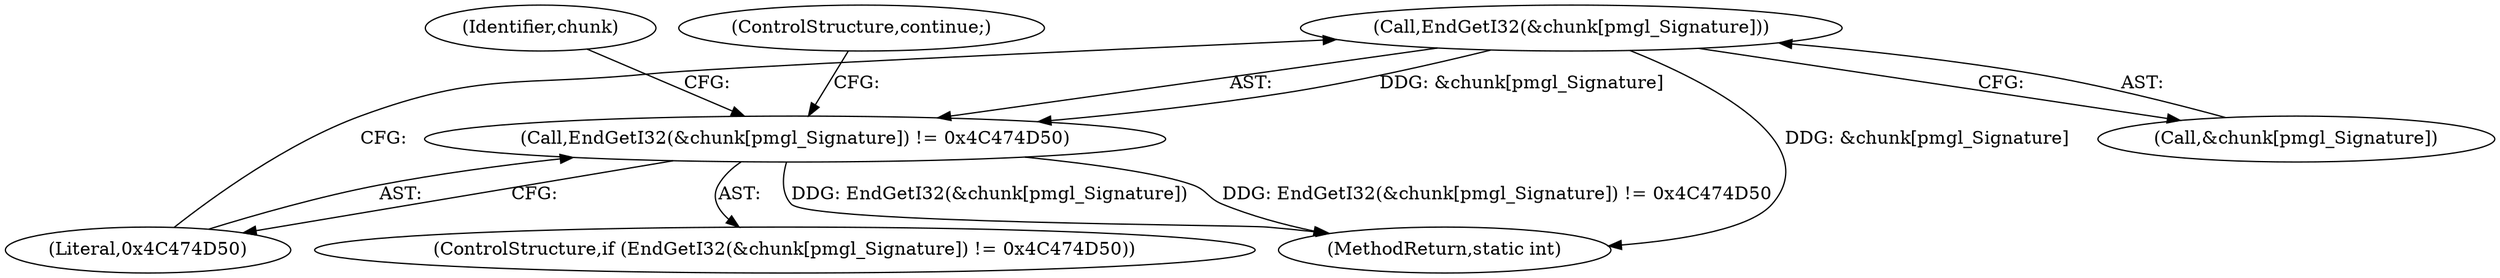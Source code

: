 digraph "0_libmspack_2f084136cfe0d05e5bf5703f3e83c6d955234b4d@pointer" {
"1000710" [label="(Call,EndGetI32(&chunk[pmgl_Signature]))"];
"1000709" [label="(Call,EndGetI32(&chunk[pmgl_Signature]) != 0x4C474D50)"];
"1001059" [label="(MethodReturn,static int)"];
"1000716" [label="(ControlStructure,continue;)"];
"1000709" [label="(Call,EndGetI32(&chunk[pmgl_Signature]) != 0x4C474D50)"];
"1000722" [label="(Identifier,chunk)"];
"1000708" [label="(ControlStructure,if (EndGetI32(&chunk[pmgl_Signature]) != 0x4C474D50))"];
"1000715" [label="(Literal,0x4C474D50)"];
"1000710" [label="(Call,EndGetI32(&chunk[pmgl_Signature]))"];
"1000711" [label="(Call,&chunk[pmgl_Signature])"];
"1000710" -> "1000709"  [label="AST: "];
"1000710" -> "1000711"  [label="CFG: "];
"1000711" -> "1000710"  [label="AST: "];
"1000715" -> "1000710"  [label="CFG: "];
"1000710" -> "1001059"  [label="DDG: &chunk[pmgl_Signature]"];
"1000710" -> "1000709"  [label="DDG: &chunk[pmgl_Signature]"];
"1000709" -> "1000708"  [label="AST: "];
"1000709" -> "1000715"  [label="CFG: "];
"1000715" -> "1000709"  [label="AST: "];
"1000716" -> "1000709"  [label="CFG: "];
"1000722" -> "1000709"  [label="CFG: "];
"1000709" -> "1001059"  [label="DDG: EndGetI32(&chunk[pmgl_Signature]) != 0x4C474D50"];
"1000709" -> "1001059"  [label="DDG: EndGetI32(&chunk[pmgl_Signature])"];
}
